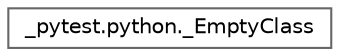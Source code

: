 digraph "Graphical Class Hierarchy"
{
 // LATEX_PDF_SIZE
  bgcolor="transparent";
  edge [fontname=Helvetica,fontsize=10,labelfontname=Helvetica,labelfontsize=10];
  node [fontname=Helvetica,fontsize=10,shape=box,height=0.2,width=0.4];
  rankdir="LR";
  Node0 [id="Node000000",label="_pytest.python._EmptyClass",height=0.2,width=0.4,color="grey40", fillcolor="white", style="filled",URL="$class__pytest_1_1python_1_1___empty_class.html",tooltip=" "];
}
